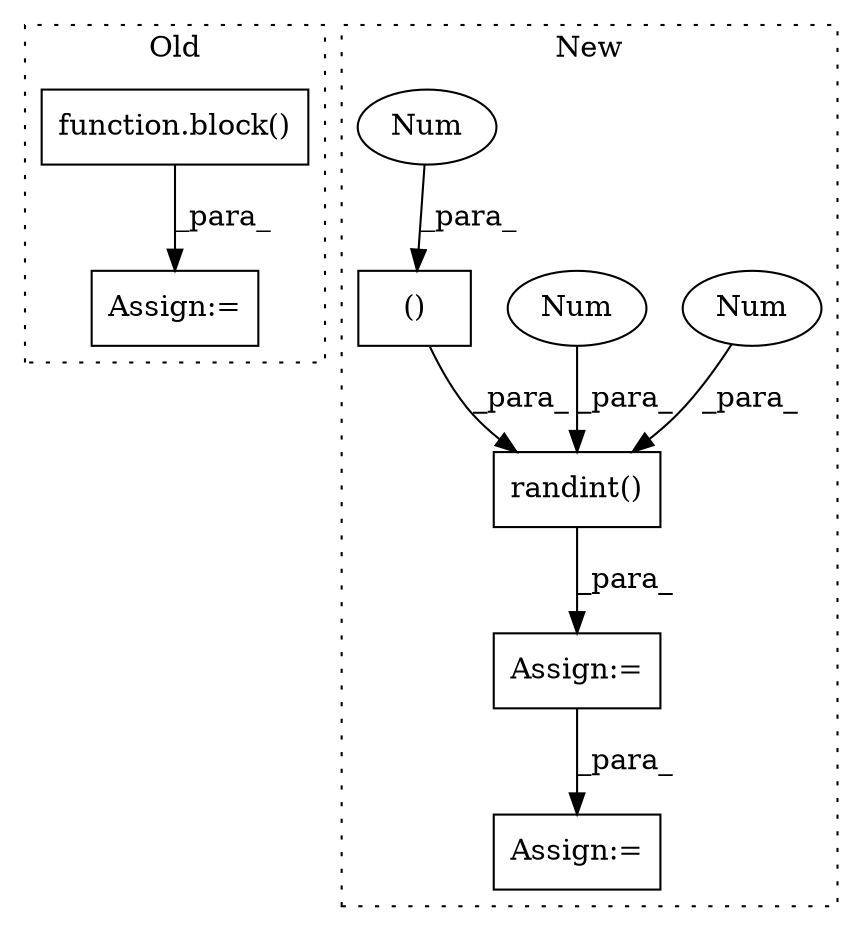 digraph G {
subgraph cluster0 {
1 [label="function.block()" a="75" s="3880,3887" l="6,1" shape="box"];
8 [label="Assign:=" a="68" s="3877" l="3" shape="box"];
label = "Old";
style="dotted";
}
subgraph cluster1 {
2 [label="()" a="54" s="4051" l="0" shape="box"];
3 [label="randint()" a="75" s="4024,4053" l="14,1" shape="box"];
4 [label="Num" a="76" s="4038" l="2" shape="ellipse"];
5 [label="Num" a="76" s="4042" l="4" shape="ellipse"];
6 [label="Num" a="76" s="4049" l="2" shape="ellipse"];
7 [label="Assign:=" a="68" s="4149" l="10" shape="box"];
9 [label="Assign:=" a="68" s="4021" l="3" shape="box"];
label = "New";
style="dotted";
}
1 -> 8 [label="_para_"];
2 -> 3 [label="_para_"];
3 -> 9 [label="_para_"];
4 -> 3 [label="_para_"];
5 -> 3 [label="_para_"];
6 -> 2 [label="_para_"];
9 -> 7 [label="_para_"];
}
